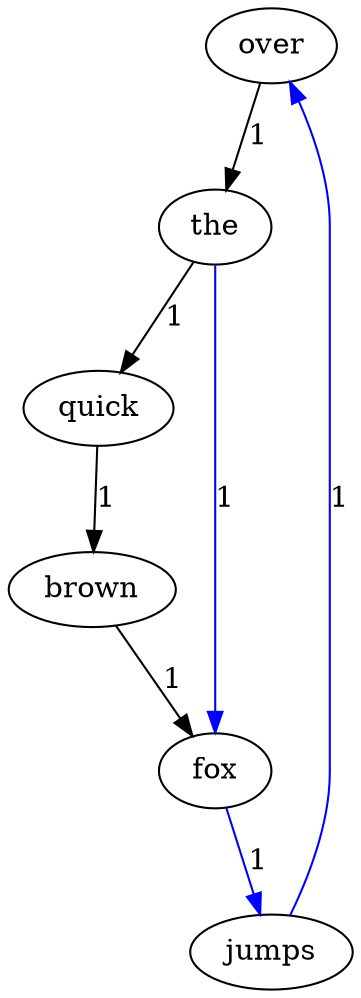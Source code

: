 digraph G {
	"over" -> "the" [label="1"];
	"the" -> "quick" [label="1"];
	"the" -> "fox" [label="1", color="blue"];
	"quick" -> "brown" [label="1"];
	"jumps" -> "over" [label="1", color="blue"];
	"brown" -> "fox" [label="1"];
	"fox" -> "jumps" [label="1", color="blue"];
}
